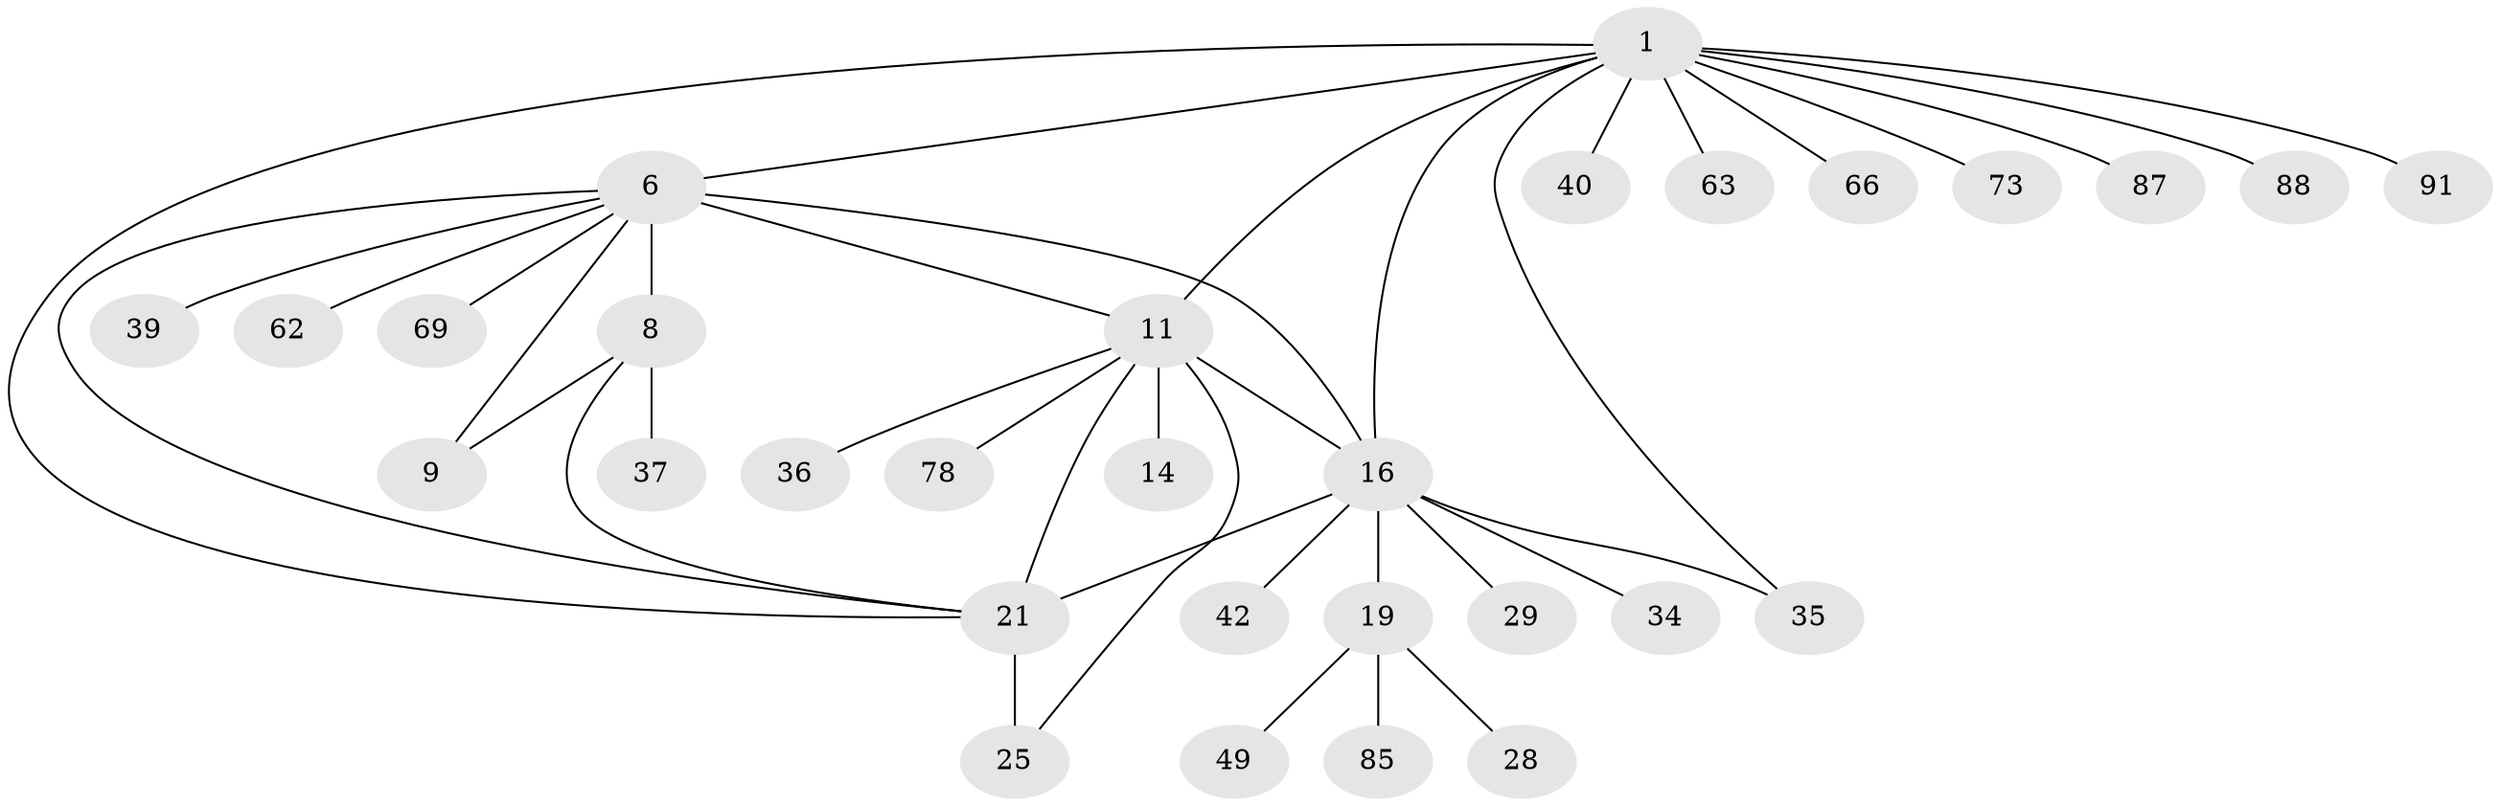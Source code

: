 // original degree distribution, {9: 0.03, 6: 0.05, 4: 0.05, 5: 0.02, 12: 0.03, 8: 0.03, 10: 0.01, 7: 0.03, 11: 0.01, 2: 0.15, 3: 0.03, 1: 0.56}
// Generated by graph-tools (version 1.1) at 2025/19/03/04/25 18:19:38]
// undirected, 30 vertices, 39 edges
graph export_dot {
graph [start="1"]
  node [color=gray90,style=filled];
  1 [super="+2+55+89+98+32+4"];
  6 [super="+7"];
  8 [super="+10"];
  9;
  11 [super="+12+68+86+54+13+33"];
  14 [super="+71+46+38"];
  16 [super="+17+60+67+77+90+92"];
  19;
  21 [super="+56+22+51+23+72+65"];
  25 [super="+74+44+27"];
  28;
  29;
  34;
  35 [super="+82"];
  36;
  37;
  39 [super="+41"];
  40;
  42 [super="+96"];
  49;
  62;
  63 [super="+80"];
  66;
  69;
  73;
  78;
  85;
  87;
  88;
  91;
  1 -- 21;
  1 -- 66;
  1 -- 35;
  1 -- 6;
  1 -- 40;
  1 -- 73;
  1 -- 87;
  1 -- 88;
  1 -- 91;
  1 -- 63;
  1 -- 11;
  1 -- 16;
  6 -- 8 [weight=4];
  6 -- 9 [weight=2];
  6 -- 62;
  6 -- 69;
  6 -- 39;
  6 -- 11;
  6 -- 21;
  6 -- 16;
  8 -- 9 [weight=2];
  8 -- 37;
  8 -- 21 [weight=2];
  11 -- 14 [weight=4];
  11 -- 16;
  11 -- 25;
  11 -- 36;
  11 -- 78;
  11 -- 21 [weight=3];
  16 -- 19 [weight=4];
  16 -- 29;
  16 -- 21 [weight=2];
  16 -- 34;
  16 -- 35;
  16 -- 42;
  19 -- 28;
  19 -- 49;
  19 -- 85;
  21 -- 25 [weight=4];
}

